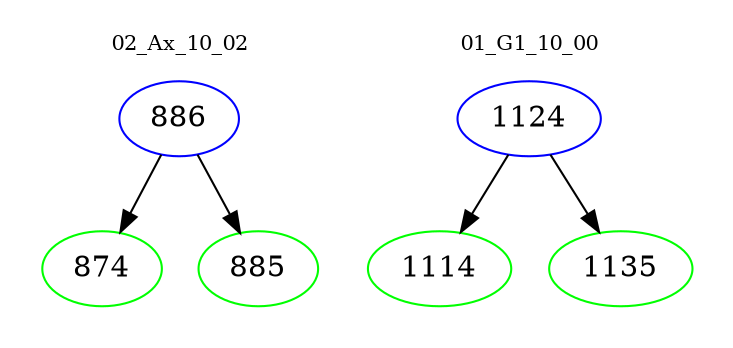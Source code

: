 digraph{
subgraph cluster_0 {
color = white
label = "02_Ax_10_02";
fontsize=10;
T0_886 [label="886", color="blue"]
T0_886 -> T0_874 [color="black"]
T0_874 [label="874", color="green"]
T0_886 -> T0_885 [color="black"]
T0_885 [label="885", color="green"]
}
subgraph cluster_1 {
color = white
label = "01_G1_10_00";
fontsize=10;
T1_1124 [label="1124", color="blue"]
T1_1124 -> T1_1114 [color="black"]
T1_1114 [label="1114", color="green"]
T1_1124 -> T1_1135 [color="black"]
T1_1135 [label="1135", color="green"]
}
}
